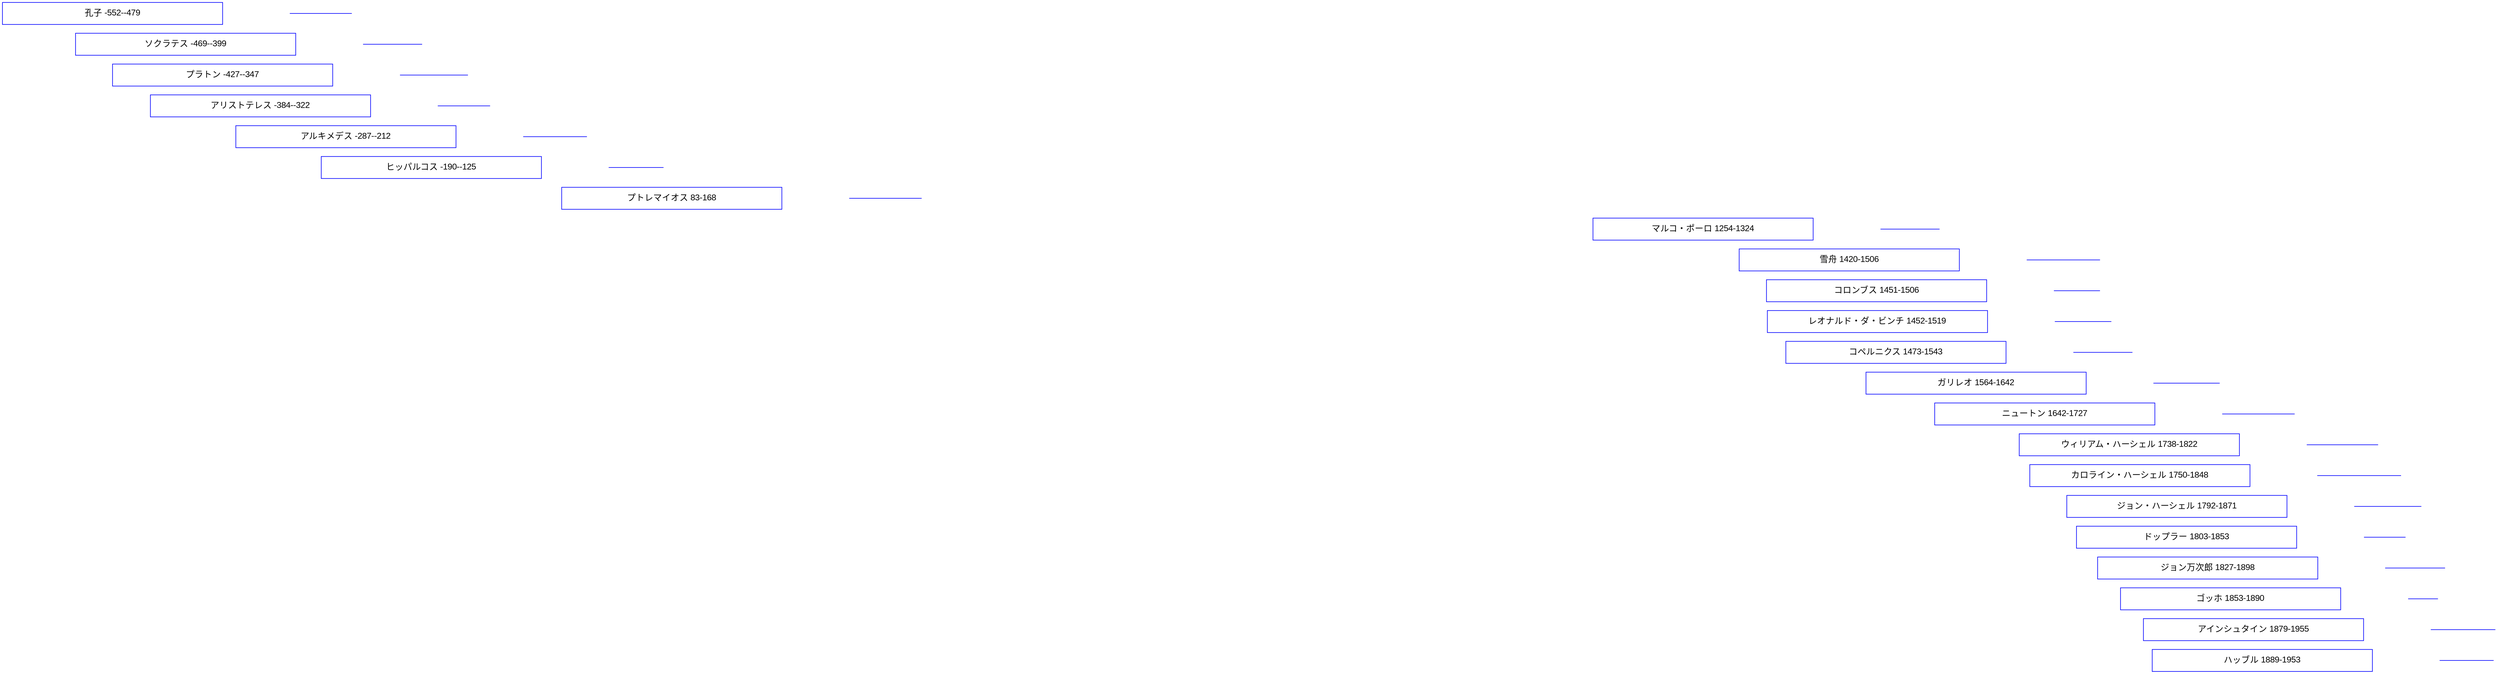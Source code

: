 digraph G {
  layout="neato";
  node[style="filled"];
  edge[color="blue",style="solid"];
  label0[label="孔子 -552--479",color="blue",fillcolor="none",width="5",fontname="Arial",shape="rect",pos="-15.04,-0.0!"];
  2647139870793878248[color="#FFFFFF00",fillcolor="#FFFFFF00",shape="point",pos="-11.04,-0.0!"];
  2158539400672828010[color="#FFFFFF00",fillcolor="#FFFFFF00",shape="point",pos="-9.58,-0.0!"];
  label1[label="ソクラテス -469--399",color="blue",fillcolor="none",width="5",fontname="Arial",shape="rect",pos="-13.38,-0.7!"];
  3966104178741596973[color="#FFFFFF00",fillcolor="#FFFFFF00",shape="point",pos="-9.38,-0.7!"];
  -4609968141577619021[color="#FFFFFF00",fillcolor="#FFFFFF00",shape="point",pos="-7.98,-0.7!"];
  label2[label="プラトン -427--347",color="blue",fillcolor="none",width="5",fontname="Arial",shape="rect",pos="-12.54,-1.4!"];
  1879964736318649081[color="#FFFFFF00",fillcolor="#FFFFFF00",shape="point",pos="-8.54,-1.4!"];
  4351328959936909560[color="#FFFFFF00",fillcolor="#FFFFFF00",shape="point",pos="-6.94,-1.4!"];
  label3[label="アリストテレス -384--322",color="blue",fillcolor="none",width="5",fontname="Arial",shape="rect",pos="-11.68,-2.0999999999999996!"];
  -3220624583661854334[color="#FFFFFF00",fillcolor="#FFFFFF00",shape="point",pos="-7.68,-2.0999999999999996!"];
  -3948546617062873766[color="#FFFFFF00",fillcolor="#FFFFFF00",shape="point",pos="-6.44,-2.0999999999999996!"];
  label4[label="アルキメデス -287--212",color="blue",fillcolor="none",width="5",fontname="Arial",shape="rect",pos="-9.74,-2.8!"];
  2188638754671151427[color="#FFFFFF00",fillcolor="#FFFFFF00",shape="point",pos="-5.74,-2.8!"];
  750970177637702823[color="#FFFFFF00",fillcolor="#FFFFFF00",shape="point",pos="-4.24,-2.8!"];
  label5[label="ヒッパルコス -190--125",color="blue",fillcolor="none",width="5",fontname="Arial",shape="rect",pos="-7.8,-3.5!"];
  1909196216929649147[color="#FFFFFF00",fillcolor="#FFFFFF00",shape="point",pos="-3.8,-3.5!"];
  -2086287513171298166[color="#FFFFFF00",fillcolor="#FFFFFF00",shape="point",pos="-2.5,-3.5!"];
  label6[label="プトレマイオス 83-168",color="blue",fillcolor="none",width="5",fontname="Arial",shape="rect",pos="-2.34,-4.199999999999999!"];
  -1046185647532137942[color="#FFFFFF00",fillcolor="#FFFFFF00",shape="point",pos="1.66,-4.199999999999999!"];
  -1895869733007915440[color="#FFFFFF00",fillcolor="#FFFFFF00",shape="point",pos="3.36,-4.199999999999999!"];
  label7[label="マルコ・ポーロ 1254-1324",color="blue",fillcolor="none",width="5",fontname="Arial",shape="rect",pos="21.08,-4.8999999999999995!"];
  830858890981314903[color="#FFFFFF00",fillcolor="#FFFFFF00",shape="point",pos="25.08,-4.8999999999999995!"];
  3467020419831137796[color="#FFFFFF00",fillcolor="#FFFFFF00",shape="point",pos="26.48,-4.8999999999999995!"];
  label8[label="雪舟 1420-1506",color="blue",fillcolor="none",width="5",fontname="Arial",shape="rect",pos="24.4,-5.6!"];
  -1074609382453881789[color="#FFFFFF00",fillcolor="#FFFFFF00",shape="point",pos="28.4,-5.6!"];
  -3426995699166137665[color="#FFFFFF00",fillcolor="#FFFFFF00",shape="point",pos="30.12,-5.6!"];
  label9[label="コロンブス 1451-1506",color="blue",fillcolor="none",width="5",fontname="Arial",shape="rect",pos="25.02,-6.3!"];
  -2598260943050358723[color="#FFFFFF00",fillcolor="#FFFFFF00",shape="point",pos="29.02,-6.3!"];
  3442818537428980926[color="#FFFFFF00",fillcolor="#FFFFFF00",shape="point",pos="30.12,-6.3!"];
  label10[label="レオナルド・ダ・ビンチ 1452-1519",color="blue",fillcolor="none",width="5",fontname="Arial",shape="rect",pos="25.04,-7.0!"];
  4595467829642991929[color="#FFFFFF00",fillcolor="#FFFFFF00",shape="point",pos="29.04,-7.0!"];
  3467083593756132339[color="#FFFFFF00",fillcolor="#FFFFFF00",shape="point",pos="30.38,-7.0!"];
  label11[label="コペルニクス 1473-1543",color="blue",fillcolor="none",width="5",fontname="Arial",shape="rect",pos="25.46,-7.699999999999999!"];
  -4606155948119300096[color="#FFFFFF00",fillcolor="#FFFFFF00",shape="point",pos="29.46,-7.699999999999999!"];
  1049098317634911890[color="#FFFFFF00",fillcolor="#FFFFFF00",shape="point",pos="30.86,-7.699999999999999!"];
  label12[label="ガリレオ 1564-1642",color="blue",fillcolor="none",width="5",fontname="Arial",shape="rect",pos="27.28,-8.399999999999999!"];
  -1739089145916149862[color="#FFFFFF00",fillcolor="#FFFFFF00",shape="point",pos="31.28,-8.399999999999999!"];
  -1287208524420569062[color="#FFFFFF00",fillcolor="#FFFFFF00",shape="point",pos="32.84,-8.399999999999999!"];
  label13[label="ニュートン 1642-1727",color="blue",fillcolor="none",width="5",fontname="Arial",shape="rect",pos="28.84,-9.1!"];
  -2664781241868847482[color="#FFFFFF00",fillcolor="#FFFFFF00",shape="point",pos="32.84,-9.1!"];
  -735812836200949043[color="#FFFFFF00",fillcolor="#FFFFFF00",shape="point",pos="34.54,-9.1!"];
  label14[label="ウィリアム・ハーシェル 1738-1822",color="blue",fillcolor="none",width="5",fontname="Arial",shape="rect",pos="30.76,-9.799999999999999!"];
  -2073843635335818836[color="#FFFFFF00",fillcolor="#FFFFFF00",shape="point",pos="34.76,-9.799999999999999!"];
  1227528494736728245[color="#FFFFFF00",fillcolor="#FFFFFF00",shape="point",pos="36.44,-9.799999999999999!"];
  label15[label="カロライン・ハーシェル 1750-1848",color="blue",fillcolor="none",width="5",fontname="Arial",shape="rect",pos="31.0,-10.5!"];
  -2886820371781151781[color="#FFFFFF00",fillcolor="#FFFFFF00",shape="point",pos="35.0,-10.5!"];
  3228989512977717898[color="#FFFFFF00",fillcolor="#FFFFFF00",shape="point",pos="36.96,-10.5!"];
  label16[label="ジョン・ハーシェル 1792-1871",color="blue",fillcolor="none",width="5",fontname="Arial",shape="rect",pos="31.84,-11.2!"];
  2088112964570786533[color="#FFFFFF00",fillcolor="#FFFFFF00",shape="point",pos="35.84,-11.2!"];
  -4162949064902373189[color="#FFFFFF00",fillcolor="#FFFFFF00",shape="point",pos="37.42,-11.2!"];
  label17[label="ドップラー 1803-1853",color="blue",fillcolor="none",width="5",fontname="Arial",shape="rect",pos="32.06,-11.899999999999999!"];
  -65639860092914766[color="#FFFFFF00",fillcolor="#FFFFFF00",shape="point",pos="36.06,-11.899999999999999!"];
  -4098444543151210607[color="#FFFFFF00",fillcolor="#FFFFFF00",shape="point",pos="37.06,-11.899999999999999!"];
  label18[label="ジョン万次郎 1827-1898",color="blue",fillcolor="none",width="5",fontname="Arial",shape="rect",pos="32.54,-12.6!"];
  2958551836264814589[color="#FFFFFF00",fillcolor="#FFFFFF00",shape="point",pos="36.54,-12.6!"];
  -3058788741762262976[color="#FFFFFF00",fillcolor="#FFFFFF00",shape="point",pos="37.96,-12.6!"];
  label19[label="ゴッホ 1853-1890",color="blue",fillcolor="none",width="5",fontname="Arial",shape="rect",pos="33.06,-13.299999999999999!"];
  3046990212354118830[color="#FFFFFF00",fillcolor="#FFFFFF00",shape="point",pos="37.06,-13.299999999999999!"];
  3090003080126951546[color="#FFFFFF00",fillcolor="#FFFFFF00",shape="point",pos="37.8,-13.299999999999999!"];
  label20[label="アインシュタイン 1879-1955",color="blue",fillcolor="none",width="5",fontname="Arial",shape="rect",pos="33.58,-14.0!"];
  4424094350607212106[color="#FFFFFF00",fillcolor="#FFFFFF00",shape="point",pos="37.58,-14.0!"];
  11386922685422176[color="#FFFFFF00",fillcolor="#FFFFFF00",shape="point",pos="39.1,-14.0!"];
  label21[label="ハッブル 1889-1953",color="blue",fillcolor="none",width="5",fontname="Arial",shape="rect",pos="33.78,-14.7!"];
  -4589401668498751866[color="#FFFFFF00",fillcolor="#FFFFFF00",shape="point",pos="37.78,-14.7!"];
  3424731058003383187[color="#FFFFFF00",fillcolor="#FFFFFF00",shape="point",pos="39.06,-14.7!"];
  2647139870793878248 -> 2158539400672828010[arrowhead="none"];
  3966104178741596973 -> -4609968141577619021[arrowhead="none"];
  1879964736318649081 -> 4351328959936909560[arrowhead="none"];
  -3220624583661854334 -> -3948546617062873766[arrowhead="none"];
  2188638754671151427 -> 750970177637702823[arrowhead="none"];
  1909196216929649147 -> -2086287513171298166[arrowhead="none"];
  -1046185647532137942 -> -1895869733007915440[arrowhead="none"];
  830858890981314903 -> 3467020419831137796[arrowhead="none"];
  -1074609382453881789 -> -3426995699166137665[arrowhead="none"];
  -2598260943050358723 -> 3442818537428980926[arrowhead="none"];
  4595467829642991929 -> 3467083593756132339[arrowhead="none"];
  -4606155948119300096 -> 1049098317634911890[arrowhead="none"];
  -1739089145916149862 -> -1287208524420569062[arrowhead="none"];
  -2664781241868847482 -> -735812836200949043[arrowhead="none"];
  -2073843635335818836 -> 1227528494736728245[arrowhead="none"];
  -2886820371781151781 -> 3228989512977717898[arrowhead="none"];
  2088112964570786533 -> -4162949064902373189[arrowhead="none"];
  -65639860092914766 -> -4098444543151210607[arrowhead="none"];
  2958551836264814589 -> -3058788741762262976[arrowhead="none"];
  3046990212354118830 -> 3090003080126951546[arrowhead="none"];
  4424094350607212106 -> 11386922685422176[arrowhead="none"];
  -4589401668498751866 -> 3424731058003383187[arrowhead="none"];
}
